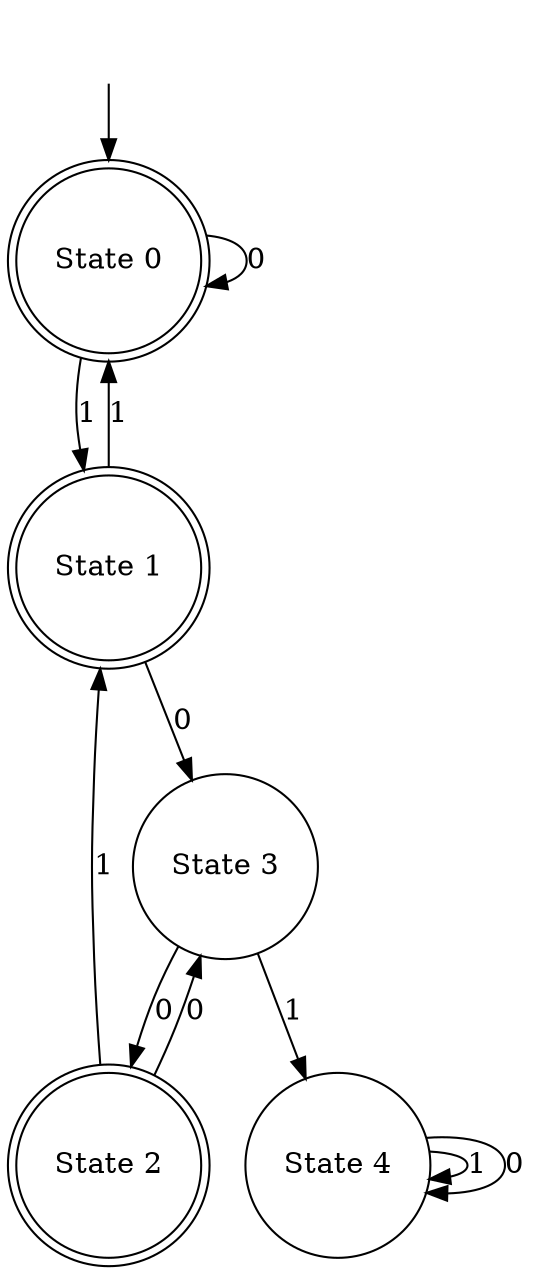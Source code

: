 digraph finite_state_machine {
	__start0 [label="" shape=none]
	"State 3" [label="State 3" shape=circle]
	"State 2" [label="State 2" shape=doublecircle]
	"State 4" [label="State 4" shape=circle]
	"State 0" [label="State 0" shape=doublecircle]
	"State 1" [label="State 1" shape=doublecircle]
	__start0 -> "State 0" [label=""]
	"State 3" -> "State 4" [label=1]
	"State 3" -> "State 2" [label=0]
	"State 2" -> "State 1" [label=1]
	"State 2" -> "State 3" [label=0]
	"State 4" -> "State 4" [label=1]
	"State 4" -> "State 4" [label=0]
	"State 0" -> "State 1" [label=1]
	"State 0" -> "State 0" [label=0]
	"State 1" -> "State 0" [label=1]
	"State 1" -> "State 3" [label=0]
}
